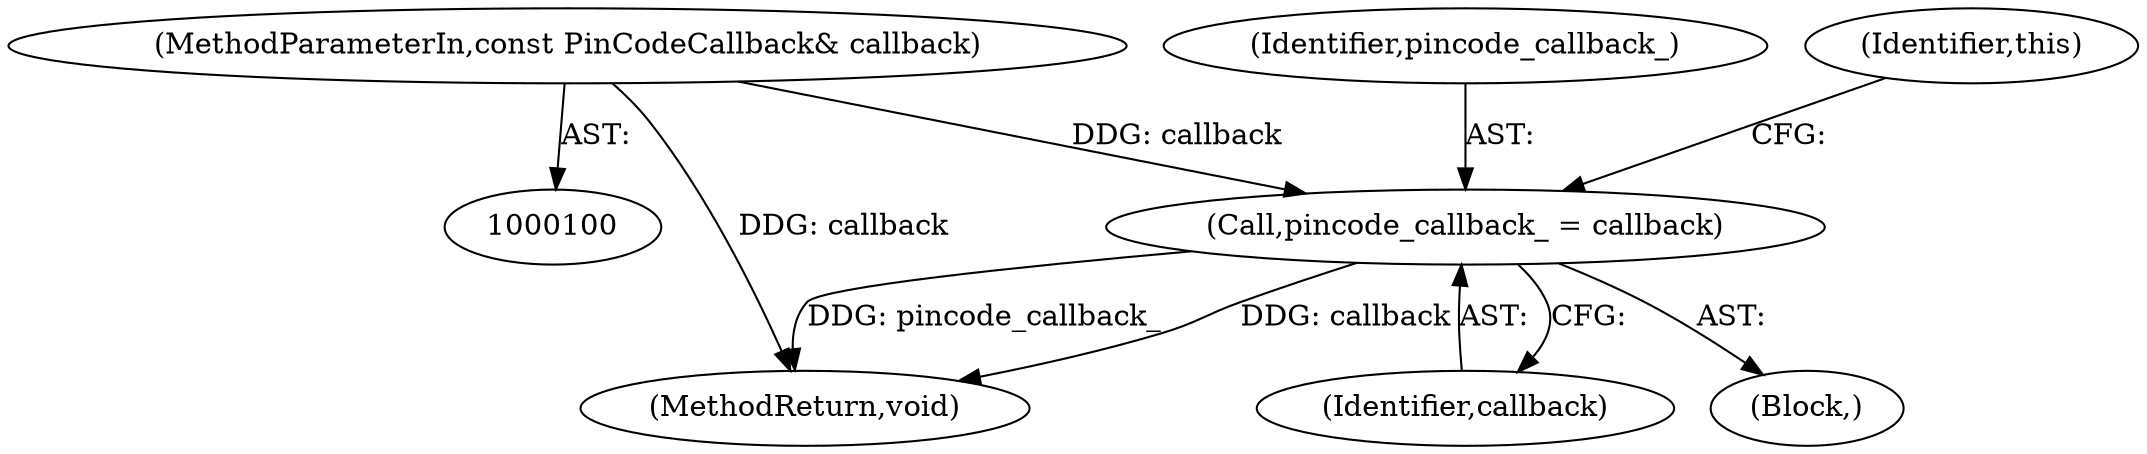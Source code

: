 digraph "1_Chrome_d358f57009b85fb7440208afa5ba87636b491889_23@del" {
"1000124" [label="(Call,pincode_callback_ = callback)"];
"1000102" [label="(MethodParameterIn,const PinCodeCallback& callback)"];
"1000102" [label="(MethodParameterIn,const PinCodeCallback& callback)"];
"1000125" [label="(Identifier,pincode_callback_)"];
"1000126" [label="(Identifier,callback)"];
"1000132" [label="(MethodReturn,void)"];
"1000103" [label="(Block,)"];
"1000128" [label="(Identifier,this)"];
"1000124" [label="(Call,pincode_callback_ = callback)"];
"1000124" -> "1000103"  [label="AST: "];
"1000124" -> "1000126"  [label="CFG: "];
"1000125" -> "1000124"  [label="AST: "];
"1000126" -> "1000124"  [label="AST: "];
"1000128" -> "1000124"  [label="CFG: "];
"1000124" -> "1000132"  [label="DDG: pincode_callback_"];
"1000124" -> "1000132"  [label="DDG: callback"];
"1000102" -> "1000124"  [label="DDG: callback"];
"1000102" -> "1000100"  [label="AST: "];
"1000102" -> "1000132"  [label="DDG: callback"];
}
